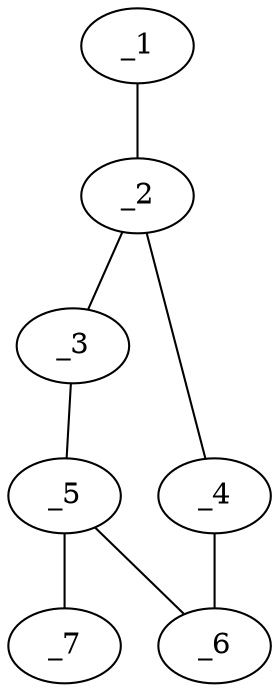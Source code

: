 graph molid282064 {
	_1	 [charge=0,
		chem=4,
		symbol="N  ",
		x="3.0878",
		y="1.6739"];
	_2	 [charge=0,
		chem=1,
		symbol="C  ",
		x="3.0878",
		y="0.6739"];
	_1 -- _2	 [valence=2];
	_3	 [charge=0,
		chem=4,
		symbol="N  ",
		x="2.2788",
		y="0.0861"];
	_2 -- _3	 [valence=1];
	_4	 [charge=0,
		chem=4,
		symbol="N  ",
		x="3.8968",
		y="0.0861"];
	_2 -- _4	 [valence=1];
	_5	 [charge=0,
		chem=4,
		symbol="N  ",
		x="2.5878",
		y="-0.8649"];
	_3 -- _5	 [valence=1];
	_6	 [charge=0,
		chem=4,
		symbol="N  ",
		x="3.5878",
		y="-0.8649"];
	_4 -- _6	 [valence=2];
	_5 -- _6	 [valence=1];
	_7	 [charge=0,
		chem=4,
		symbol="N  ",
		x=2,
		y="-1.6739"];
	_5 -- _7	 [valence=1];
}

